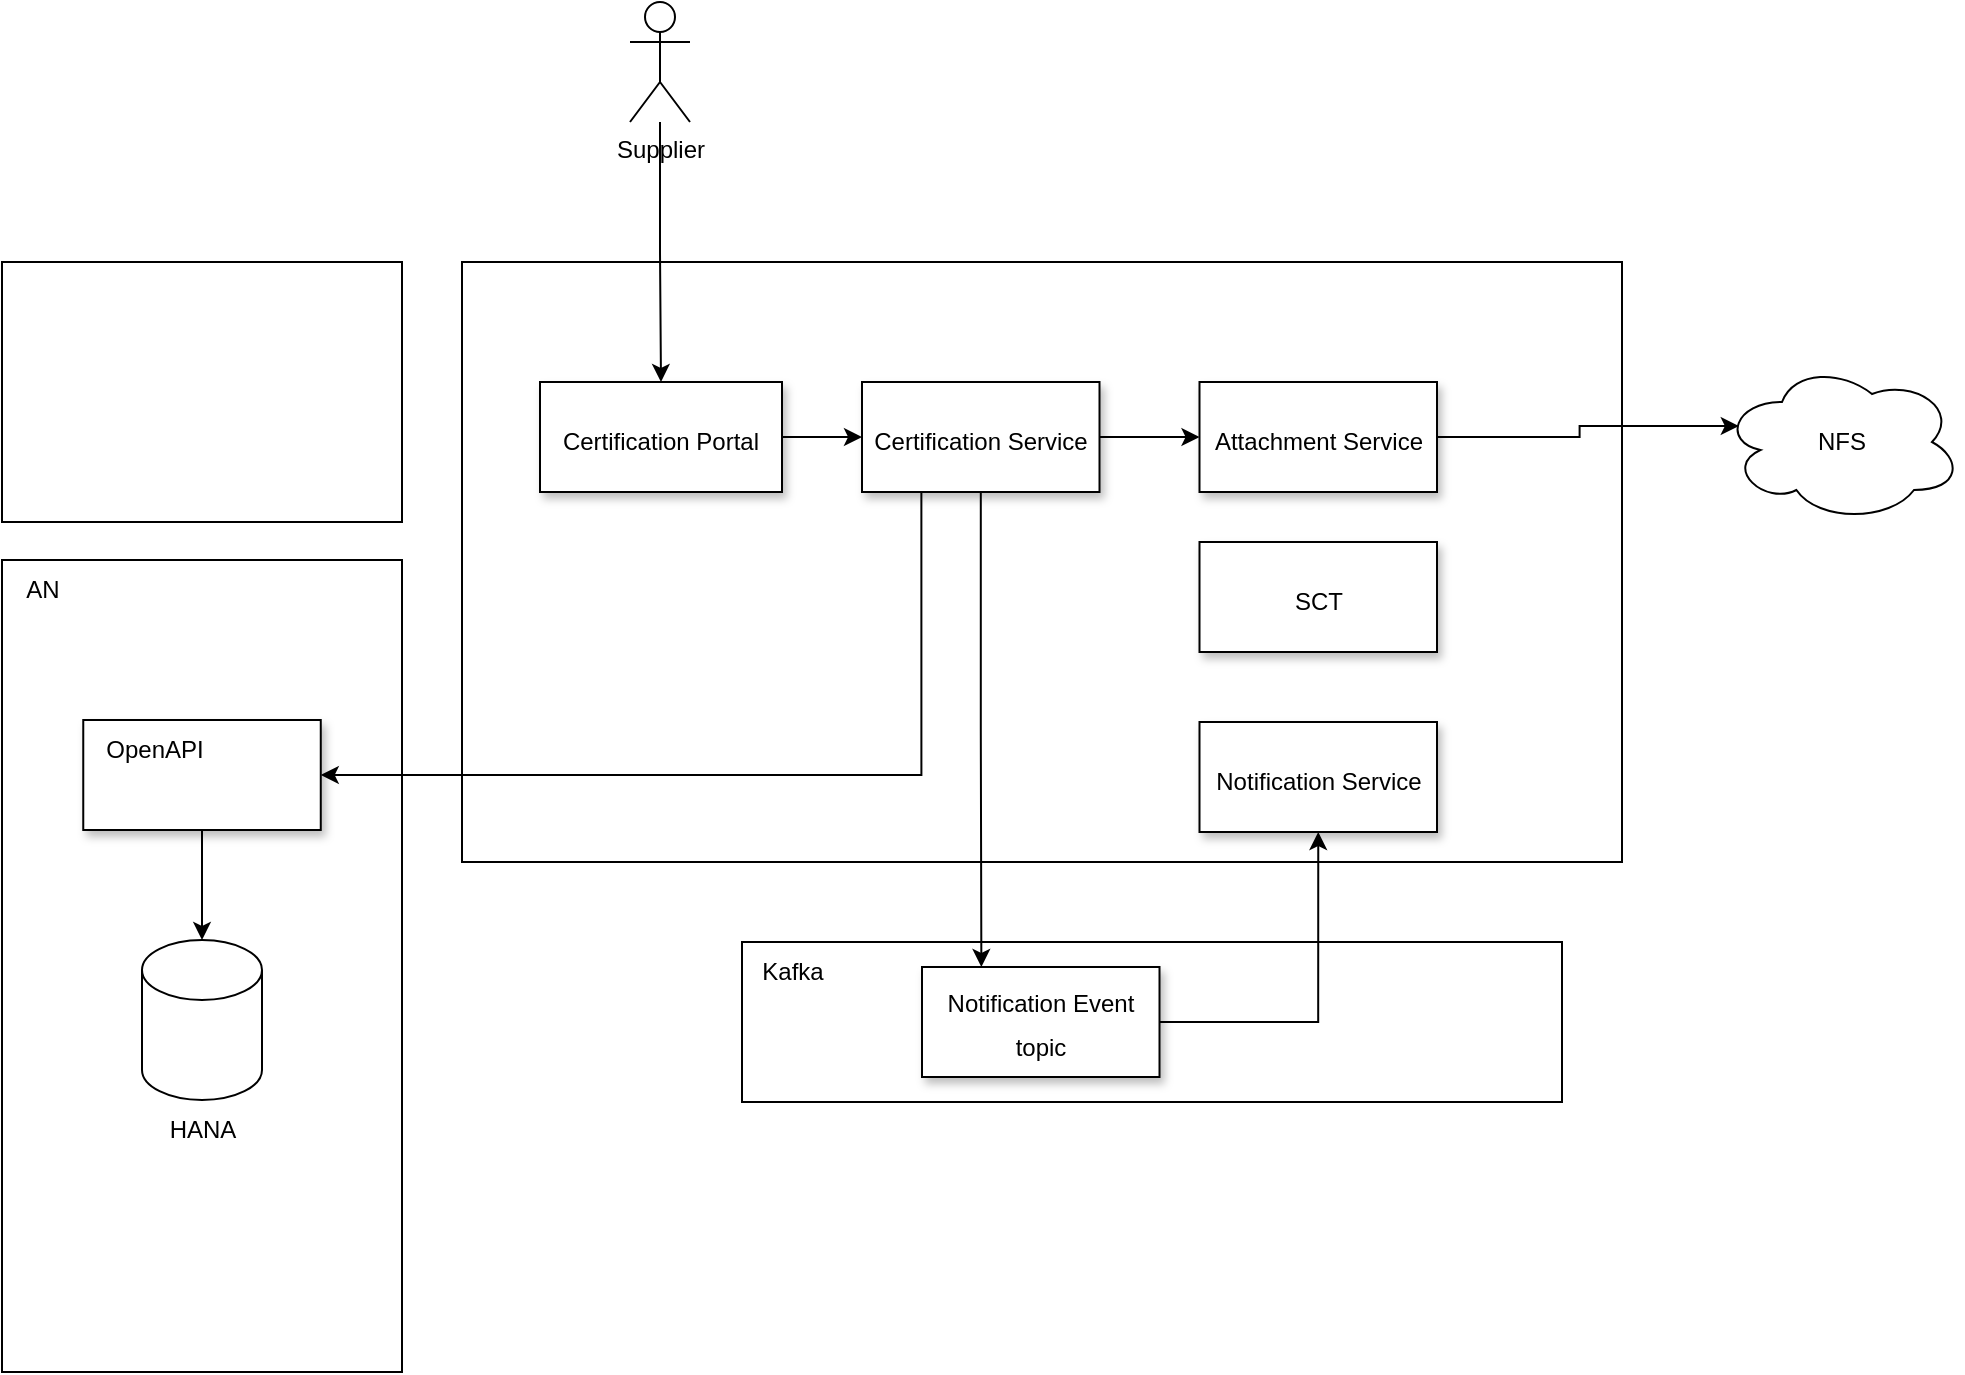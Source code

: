 <mxfile version="20.5.1" type="github">
  <diagram id="iNibahF6Y3yYVgzD8dor" name="Page-1">
    <mxGraphModel dx="1252" dy="1853" grid="1" gridSize="10" guides="1" tooltips="1" connect="1" arrows="1" fold="1" page="1" pageScale="1" pageWidth="827" pageHeight="1169" math="0" shadow="0">
      <root>
        <mxCell id="0" />
        <mxCell id="1" parent="0" />
        <mxCell id="NBC4jcn0iUTAf-bns_DX-7" value="" style="rounded=0;whiteSpace=wrap;html=1;" vertex="1" parent="1">
          <mxGeometry x="300" y="30" width="580" height="300" as="geometry" />
        </mxCell>
        <mxCell id="NBC4jcn0iUTAf-bns_DX-26" style="edgeStyle=orthogonalEdgeStyle;rounded=0;orthogonalLoop=1;jettySize=auto;html=1;entryX=0.5;entryY=0;entryDx=0;entryDy=0;" edge="1" parent="1" source="NBC4jcn0iUTAf-bns_DX-6" target="NBC4jcn0iUTAf-bns_DX-18">
          <mxGeometry relative="1" as="geometry" />
        </mxCell>
        <mxCell id="NBC4jcn0iUTAf-bns_DX-6" value="Supplier" style="shape=umlActor;verticalLabelPosition=bottom;verticalAlign=top;html=1;outlineConnect=0;" vertex="1" parent="1">
          <mxGeometry x="384" y="-100" width="30" height="60" as="geometry" />
        </mxCell>
        <mxCell id="NBC4jcn0iUTAf-bns_DX-16" value="NFS" style="ellipse;shape=cloud;whiteSpace=wrap;html=1;" vertex="1" parent="1">
          <mxGeometry x="930" y="80" width="120" height="80" as="geometry" />
        </mxCell>
        <mxCell id="NBC4jcn0iUTAf-bns_DX-27" style="edgeStyle=orthogonalEdgeStyle;rounded=0;orthogonalLoop=1;jettySize=auto;html=1;" edge="1" parent="1" source="NBC4jcn0iUTAf-bns_DX-18" target="NBC4jcn0iUTAf-bns_DX-19">
          <mxGeometry relative="1" as="geometry" />
        </mxCell>
        <mxCell id="NBC4jcn0iUTAf-bns_DX-18" value="&lt;span style=&quot;font-size: 12px;&quot;&gt;Certification Portal&lt;/span&gt;" style="whiteSpace=wrap;html=1;shadow=1;fontSize=18;" vertex="1" parent="1">
          <mxGeometry x="339" y="90" width="121" height="55" as="geometry" />
        </mxCell>
        <mxCell id="NBC4jcn0iUTAf-bns_DX-28" style="edgeStyle=orthogonalEdgeStyle;rounded=0;orthogonalLoop=1;jettySize=auto;html=1;entryX=0;entryY=0.5;entryDx=0;entryDy=0;" edge="1" parent="1" source="NBC4jcn0iUTAf-bns_DX-19" target="NBC4jcn0iUTAf-bns_DX-23">
          <mxGeometry relative="1" as="geometry" />
        </mxCell>
        <mxCell id="NBC4jcn0iUTAf-bns_DX-19" value="&lt;span style=&quot;font-size: 12px;&quot;&gt;Certification Service&lt;/span&gt;" style="whiteSpace=wrap;html=1;shadow=1;fontSize=18;" vertex="1" parent="1">
          <mxGeometry x="500" y="90" width="118.75" height="55" as="geometry" />
        </mxCell>
        <mxCell id="NBC4jcn0iUTAf-bns_DX-20" value="&lt;span style=&quot;font-size: 12px;&quot;&gt;Notification Service&lt;/span&gt;" style="whiteSpace=wrap;html=1;shadow=1;fontSize=18;" vertex="1" parent="1">
          <mxGeometry x="668.75" y="260" width="118.75" height="55" as="geometry" />
        </mxCell>
        <mxCell id="NBC4jcn0iUTAf-bns_DX-22" value="&lt;span style=&quot;font-size: 12px;&quot;&gt;SCT&lt;/span&gt;" style="whiteSpace=wrap;html=1;shadow=1;fontSize=18;" vertex="1" parent="1">
          <mxGeometry x="668.75" y="170" width="118.75" height="55" as="geometry" />
        </mxCell>
        <mxCell id="NBC4jcn0iUTAf-bns_DX-29" style="edgeStyle=orthogonalEdgeStyle;rounded=0;orthogonalLoop=1;jettySize=auto;html=1;entryX=0.07;entryY=0.4;entryDx=0;entryDy=0;entryPerimeter=0;" edge="1" parent="1" source="NBC4jcn0iUTAf-bns_DX-23" target="NBC4jcn0iUTAf-bns_DX-16">
          <mxGeometry relative="1" as="geometry" />
        </mxCell>
        <mxCell id="NBC4jcn0iUTAf-bns_DX-23" value="&lt;span style=&quot;font-size: 12px;&quot;&gt;Attachment Service&lt;/span&gt;" style="whiteSpace=wrap;html=1;shadow=1;fontSize=18;" vertex="1" parent="1">
          <mxGeometry x="668.75" y="90" width="118.75" height="55" as="geometry" />
        </mxCell>
        <mxCell id="NBC4jcn0iUTAf-bns_DX-24" value="" style="rounded=0;whiteSpace=wrap;html=1;" vertex="1" parent="1">
          <mxGeometry x="70" y="30" width="200" height="130" as="geometry" />
        </mxCell>
        <mxCell id="NBC4jcn0iUTAf-bns_DX-31" value="" style="group" vertex="1" connectable="0" parent="1">
          <mxGeometry x="70" y="179" width="200" height="406" as="geometry" />
        </mxCell>
        <mxCell id="B5y0qz-TB3IfU01jpHbR-6" value="" style="rounded=0;whiteSpace=wrap;html=1;" parent="NBC4jcn0iUTAf-bns_DX-31" vertex="1">
          <mxGeometry width="200" height="406" as="geometry" />
        </mxCell>
        <mxCell id="NBC4jcn0iUTAf-bns_DX-10" value="AN" style="text;html=1;align=center;verticalAlign=middle;resizable=0;points=[];autosize=1;strokeColor=none;fillColor=none;" vertex="1" parent="NBC4jcn0iUTAf-bns_DX-31">
          <mxGeometry width="40" height="30" as="geometry" />
        </mxCell>
        <mxCell id="NBC4jcn0iUTAf-bns_DX-33" value="" style="group" vertex="1" connectable="0" parent="NBC4jcn0iUTAf-bns_DX-31">
          <mxGeometry x="40.63" y="80" width="118.75" height="55" as="geometry" />
        </mxCell>
        <mxCell id="NBC4jcn0iUTAf-bns_DX-21" value="" style="whiteSpace=wrap;html=1;shadow=1;fontSize=18;" vertex="1" parent="NBC4jcn0iUTAf-bns_DX-33">
          <mxGeometry width="118.75" height="55" as="geometry" />
        </mxCell>
        <mxCell id="NBC4jcn0iUTAf-bns_DX-13" value="OpenAPI" style="text;html=1;align=center;verticalAlign=middle;resizable=0;points=[];autosize=1;strokeColor=none;fillColor=none;" vertex="1" parent="NBC4jcn0iUTAf-bns_DX-33">
          <mxGeometry width="70" height="30" as="geometry" />
        </mxCell>
        <mxCell id="B5y0qz-TB3IfU01jpHbR-4" value="" style="group" parent="NBC4jcn0iUTAf-bns_DX-31" vertex="1" connectable="0">
          <mxGeometry x="70" y="190" width="60" height="110" as="geometry" />
        </mxCell>
        <mxCell id="B5y0qz-TB3IfU01jpHbR-2" value="" style="shape=cylinder3;whiteSpace=wrap;html=1;boundedLbl=1;backgroundOutline=1;size=15;" parent="B5y0qz-TB3IfU01jpHbR-4" vertex="1">
          <mxGeometry width="60" height="80" as="geometry" />
        </mxCell>
        <mxCell id="B5y0qz-TB3IfU01jpHbR-3" value="HANA" style="text;html=1;align=center;verticalAlign=middle;resizable=0;points=[];autosize=1;strokeColor=none;fillColor=none;" parent="B5y0qz-TB3IfU01jpHbR-4" vertex="1">
          <mxGeometry y="80" width="60" height="30" as="geometry" />
        </mxCell>
        <mxCell id="NBC4jcn0iUTAf-bns_DX-34" style="edgeStyle=orthogonalEdgeStyle;rounded=0;orthogonalLoop=1;jettySize=auto;html=1;exitX=0.5;exitY=1;exitDx=0;exitDy=0;" edge="1" parent="NBC4jcn0iUTAf-bns_DX-31" source="NBC4jcn0iUTAf-bns_DX-21" target="B5y0qz-TB3IfU01jpHbR-2">
          <mxGeometry relative="1" as="geometry" />
        </mxCell>
        <mxCell id="NBC4jcn0iUTAf-bns_DX-35" style="edgeStyle=orthogonalEdgeStyle;rounded=0;orthogonalLoop=1;jettySize=auto;html=1;exitX=0.25;exitY=1;exitDx=0;exitDy=0;entryX=1;entryY=0.5;entryDx=0;entryDy=0;" edge="1" parent="1" source="NBC4jcn0iUTAf-bns_DX-19" target="NBC4jcn0iUTAf-bns_DX-21">
          <mxGeometry relative="1" as="geometry" />
        </mxCell>
        <mxCell id="NBC4jcn0iUTAf-bns_DX-36" value="" style="group" vertex="1" connectable="0" parent="1">
          <mxGeometry x="440" y="370" width="410" height="80" as="geometry" />
        </mxCell>
        <mxCell id="NBC4jcn0iUTAf-bns_DX-11" value="" style="rounded=0;whiteSpace=wrap;html=1;" vertex="1" parent="NBC4jcn0iUTAf-bns_DX-36">
          <mxGeometry width="410" height="80" as="geometry" />
        </mxCell>
        <mxCell id="NBC4jcn0iUTAf-bns_DX-14" value="Kafka" style="text;html=1;align=center;verticalAlign=middle;resizable=0;points=[];autosize=1;strokeColor=none;fillColor=none;" vertex="1" parent="NBC4jcn0iUTAf-bns_DX-36">
          <mxGeometry width="50" height="30" as="geometry" />
        </mxCell>
        <mxCell id="NBC4jcn0iUTAf-bns_DX-17" value="&lt;span style=&quot;font-size: 12px;&quot;&gt;Notification Event topic&lt;/span&gt;" style="whiteSpace=wrap;html=1;shadow=1;fontSize=18;" vertex="1" parent="NBC4jcn0iUTAf-bns_DX-36">
          <mxGeometry x="90" y="12.5" width="118.75" height="55" as="geometry" />
        </mxCell>
        <mxCell id="NBC4jcn0iUTAf-bns_DX-38" style="edgeStyle=orthogonalEdgeStyle;rounded=0;orthogonalLoop=1;jettySize=auto;html=1;entryX=0.5;entryY=1;entryDx=0;entryDy=0;" edge="1" parent="1" source="NBC4jcn0iUTAf-bns_DX-17" target="NBC4jcn0iUTAf-bns_DX-20">
          <mxGeometry relative="1" as="geometry" />
        </mxCell>
        <mxCell id="NBC4jcn0iUTAf-bns_DX-37" style="edgeStyle=orthogonalEdgeStyle;rounded=0;orthogonalLoop=1;jettySize=auto;html=1;entryX=0.25;entryY=0;entryDx=0;entryDy=0;" edge="1" parent="1" source="NBC4jcn0iUTAf-bns_DX-19" target="NBC4jcn0iUTAf-bns_DX-17">
          <mxGeometry relative="1" as="geometry" />
        </mxCell>
      </root>
    </mxGraphModel>
  </diagram>
</mxfile>
